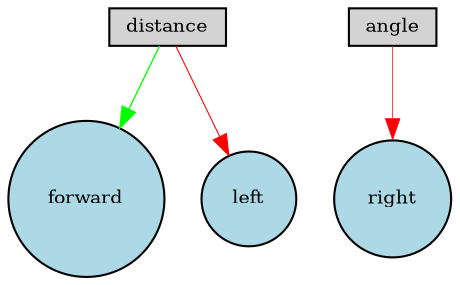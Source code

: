digraph {
	node [fontsize=9 height=0.2 shape=circle width=0.2]
	distance [fillcolor=lightgray shape=box style=filled]
	angle [fillcolor=lightgray shape=box style=filled]
	forward [fillcolor=lightblue style=filled]
	left [fillcolor=lightblue style=filled]
	right [fillcolor=lightblue style=filled]
	distance -> forward [color=green penwidth=0.6302231232247979 style=solid]
	distance -> left [color=red penwidth=0.5162550999738611 style=solid]
	angle -> right [color=red penwidth=0.35904290614475975 style=solid]
}
